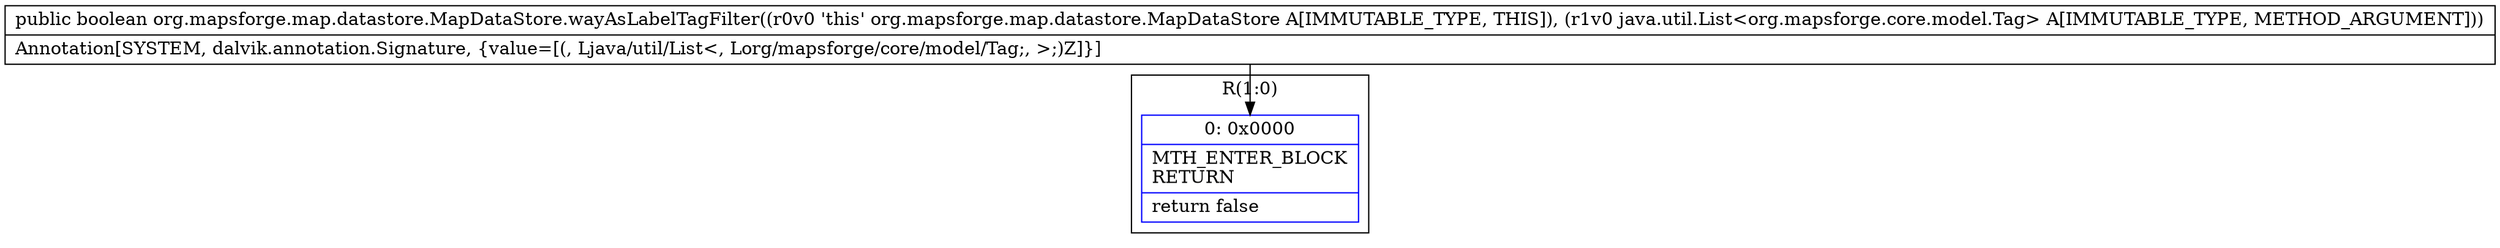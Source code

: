 digraph "CFG fororg.mapsforge.map.datastore.MapDataStore.wayAsLabelTagFilter(Ljava\/util\/List;)Z" {
subgraph cluster_Region_2024394602 {
label = "R(1:0)";
node [shape=record,color=blue];
Node_0 [shape=record,label="{0\:\ 0x0000|MTH_ENTER_BLOCK\lRETURN\l|return false\l}"];
}
MethodNode[shape=record,label="{public boolean org.mapsforge.map.datastore.MapDataStore.wayAsLabelTagFilter((r0v0 'this' org.mapsforge.map.datastore.MapDataStore A[IMMUTABLE_TYPE, THIS]), (r1v0 java.util.List\<org.mapsforge.core.model.Tag\> A[IMMUTABLE_TYPE, METHOD_ARGUMENT]))  | Annotation[SYSTEM, dalvik.annotation.Signature, \{value=[(, Ljava\/util\/List\<, Lorg\/mapsforge\/core\/model\/Tag;, \>;)Z]\}]\l}"];
MethodNode -> Node_0;
}

